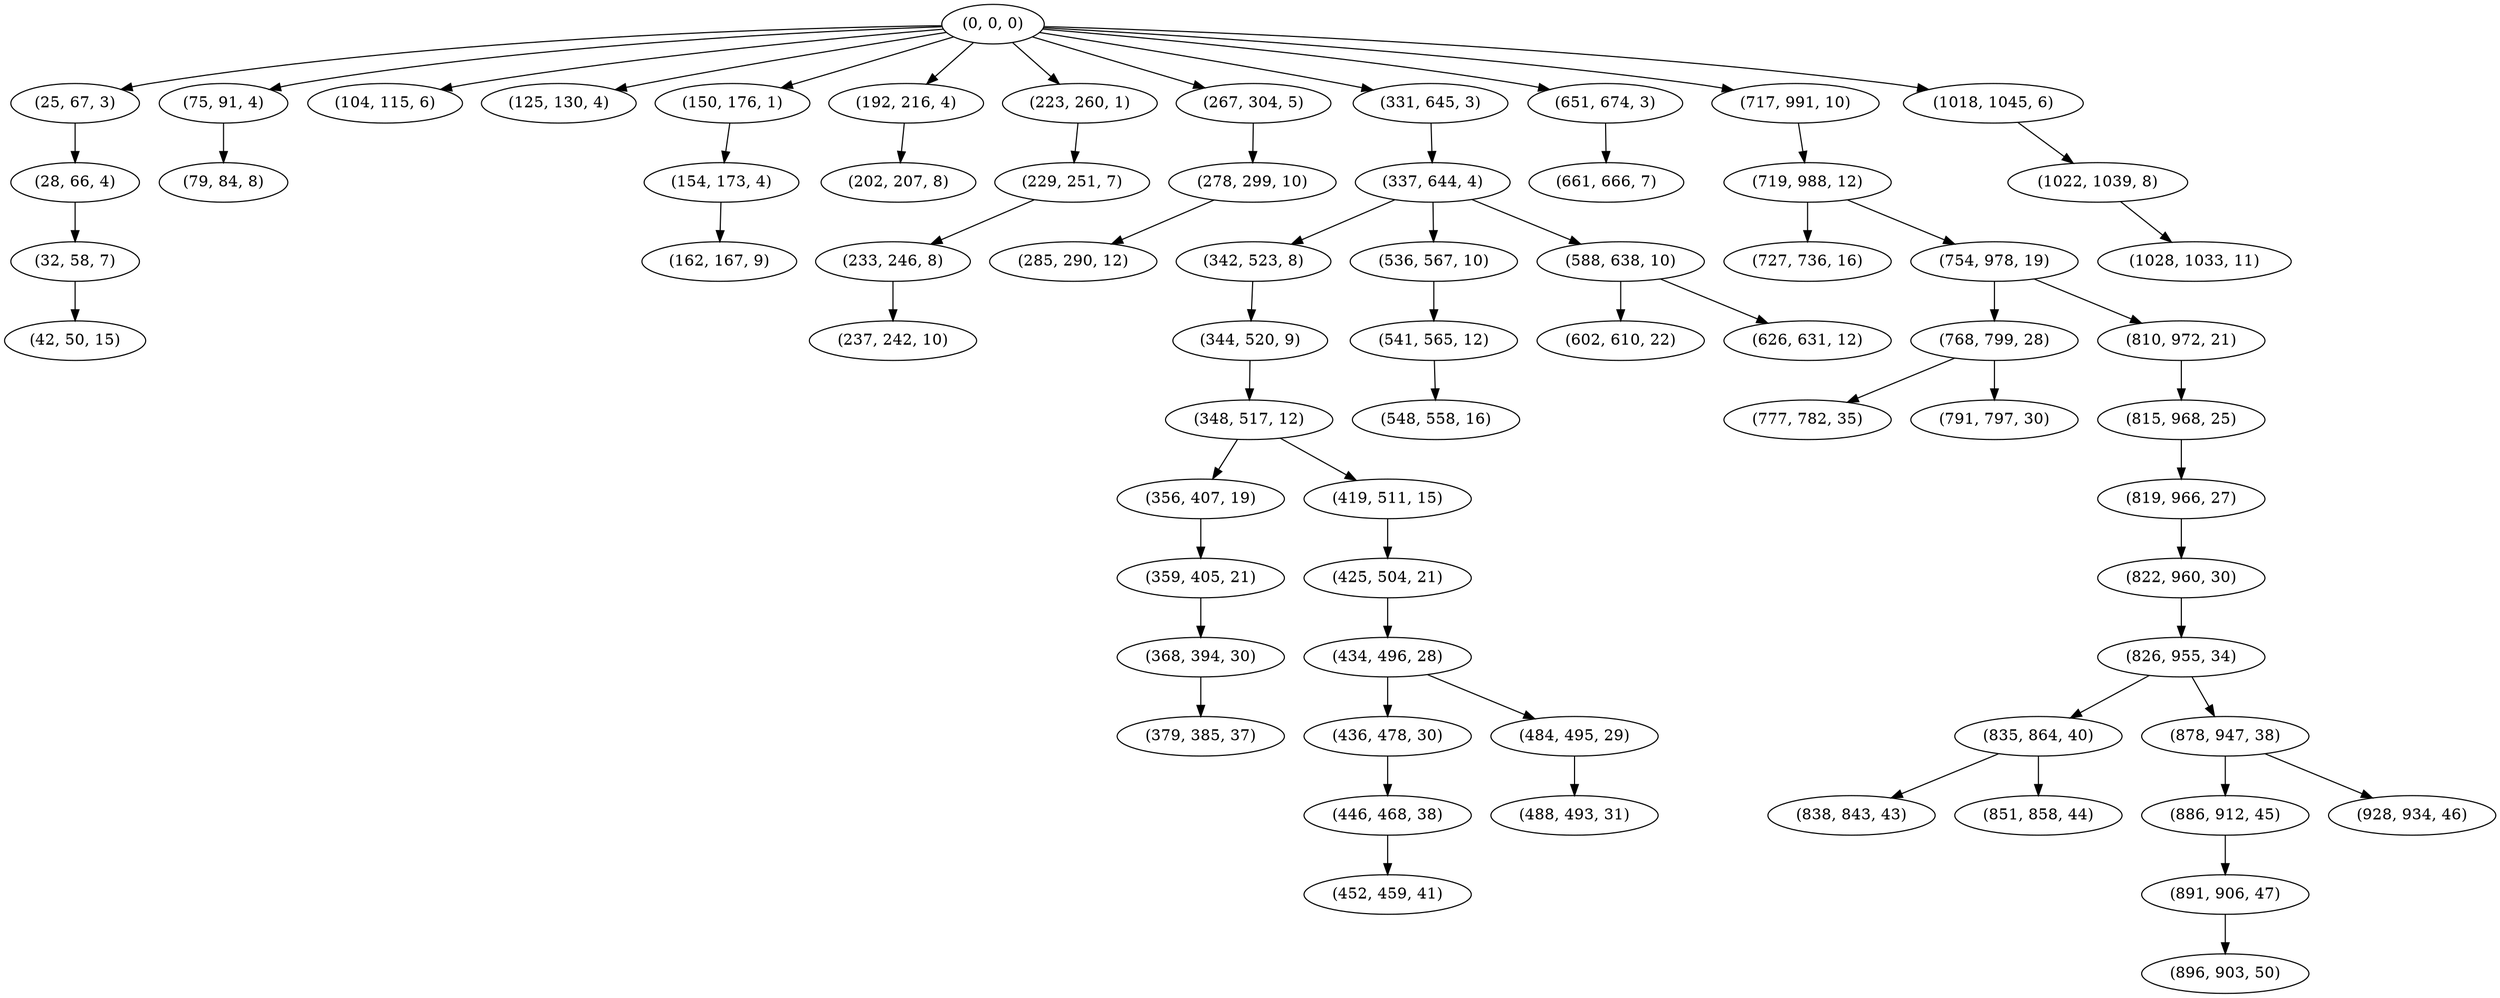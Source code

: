 digraph tree {
    "(0, 0, 0)";
    "(25, 67, 3)";
    "(28, 66, 4)";
    "(32, 58, 7)";
    "(42, 50, 15)";
    "(75, 91, 4)";
    "(79, 84, 8)";
    "(104, 115, 6)";
    "(125, 130, 4)";
    "(150, 176, 1)";
    "(154, 173, 4)";
    "(162, 167, 9)";
    "(192, 216, 4)";
    "(202, 207, 8)";
    "(223, 260, 1)";
    "(229, 251, 7)";
    "(233, 246, 8)";
    "(237, 242, 10)";
    "(267, 304, 5)";
    "(278, 299, 10)";
    "(285, 290, 12)";
    "(331, 645, 3)";
    "(337, 644, 4)";
    "(342, 523, 8)";
    "(344, 520, 9)";
    "(348, 517, 12)";
    "(356, 407, 19)";
    "(359, 405, 21)";
    "(368, 394, 30)";
    "(379, 385, 37)";
    "(419, 511, 15)";
    "(425, 504, 21)";
    "(434, 496, 28)";
    "(436, 478, 30)";
    "(446, 468, 38)";
    "(452, 459, 41)";
    "(484, 495, 29)";
    "(488, 493, 31)";
    "(536, 567, 10)";
    "(541, 565, 12)";
    "(548, 558, 16)";
    "(588, 638, 10)";
    "(602, 610, 22)";
    "(626, 631, 12)";
    "(651, 674, 3)";
    "(661, 666, 7)";
    "(717, 991, 10)";
    "(719, 988, 12)";
    "(727, 736, 16)";
    "(754, 978, 19)";
    "(768, 799, 28)";
    "(777, 782, 35)";
    "(791, 797, 30)";
    "(810, 972, 21)";
    "(815, 968, 25)";
    "(819, 966, 27)";
    "(822, 960, 30)";
    "(826, 955, 34)";
    "(835, 864, 40)";
    "(838, 843, 43)";
    "(851, 858, 44)";
    "(878, 947, 38)";
    "(886, 912, 45)";
    "(891, 906, 47)";
    "(896, 903, 50)";
    "(928, 934, 46)";
    "(1018, 1045, 6)";
    "(1022, 1039, 8)";
    "(1028, 1033, 11)";
    "(0, 0, 0)" -> "(25, 67, 3)";
    "(0, 0, 0)" -> "(75, 91, 4)";
    "(0, 0, 0)" -> "(104, 115, 6)";
    "(0, 0, 0)" -> "(125, 130, 4)";
    "(0, 0, 0)" -> "(150, 176, 1)";
    "(0, 0, 0)" -> "(192, 216, 4)";
    "(0, 0, 0)" -> "(223, 260, 1)";
    "(0, 0, 0)" -> "(267, 304, 5)";
    "(0, 0, 0)" -> "(331, 645, 3)";
    "(0, 0, 0)" -> "(651, 674, 3)";
    "(0, 0, 0)" -> "(717, 991, 10)";
    "(0, 0, 0)" -> "(1018, 1045, 6)";
    "(25, 67, 3)" -> "(28, 66, 4)";
    "(28, 66, 4)" -> "(32, 58, 7)";
    "(32, 58, 7)" -> "(42, 50, 15)";
    "(75, 91, 4)" -> "(79, 84, 8)";
    "(150, 176, 1)" -> "(154, 173, 4)";
    "(154, 173, 4)" -> "(162, 167, 9)";
    "(192, 216, 4)" -> "(202, 207, 8)";
    "(223, 260, 1)" -> "(229, 251, 7)";
    "(229, 251, 7)" -> "(233, 246, 8)";
    "(233, 246, 8)" -> "(237, 242, 10)";
    "(267, 304, 5)" -> "(278, 299, 10)";
    "(278, 299, 10)" -> "(285, 290, 12)";
    "(331, 645, 3)" -> "(337, 644, 4)";
    "(337, 644, 4)" -> "(342, 523, 8)";
    "(337, 644, 4)" -> "(536, 567, 10)";
    "(337, 644, 4)" -> "(588, 638, 10)";
    "(342, 523, 8)" -> "(344, 520, 9)";
    "(344, 520, 9)" -> "(348, 517, 12)";
    "(348, 517, 12)" -> "(356, 407, 19)";
    "(348, 517, 12)" -> "(419, 511, 15)";
    "(356, 407, 19)" -> "(359, 405, 21)";
    "(359, 405, 21)" -> "(368, 394, 30)";
    "(368, 394, 30)" -> "(379, 385, 37)";
    "(419, 511, 15)" -> "(425, 504, 21)";
    "(425, 504, 21)" -> "(434, 496, 28)";
    "(434, 496, 28)" -> "(436, 478, 30)";
    "(434, 496, 28)" -> "(484, 495, 29)";
    "(436, 478, 30)" -> "(446, 468, 38)";
    "(446, 468, 38)" -> "(452, 459, 41)";
    "(484, 495, 29)" -> "(488, 493, 31)";
    "(536, 567, 10)" -> "(541, 565, 12)";
    "(541, 565, 12)" -> "(548, 558, 16)";
    "(588, 638, 10)" -> "(602, 610, 22)";
    "(588, 638, 10)" -> "(626, 631, 12)";
    "(651, 674, 3)" -> "(661, 666, 7)";
    "(717, 991, 10)" -> "(719, 988, 12)";
    "(719, 988, 12)" -> "(727, 736, 16)";
    "(719, 988, 12)" -> "(754, 978, 19)";
    "(754, 978, 19)" -> "(768, 799, 28)";
    "(754, 978, 19)" -> "(810, 972, 21)";
    "(768, 799, 28)" -> "(777, 782, 35)";
    "(768, 799, 28)" -> "(791, 797, 30)";
    "(810, 972, 21)" -> "(815, 968, 25)";
    "(815, 968, 25)" -> "(819, 966, 27)";
    "(819, 966, 27)" -> "(822, 960, 30)";
    "(822, 960, 30)" -> "(826, 955, 34)";
    "(826, 955, 34)" -> "(835, 864, 40)";
    "(826, 955, 34)" -> "(878, 947, 38)";
    "(835, 864, 40)" -> "(838, 843, 43)";
    "(835, 864, 40)" -> "(851, 858, 44)";
    "(878, 947, 38)" -> "(886, 912, 45)";
    "(878, 947, 38)" -> "(928, 934, 46)";
    "(886, 912, 45)" -> "(891, 906, 47)";
    "(891, 906, 47)" -> "(896, 903, 50)";
    "(1018, 1045, 6)" -> "(1022, 1039, 8)";
    "(1022, 1039, 8)" -> "(1028, 1033, 11)";
}
